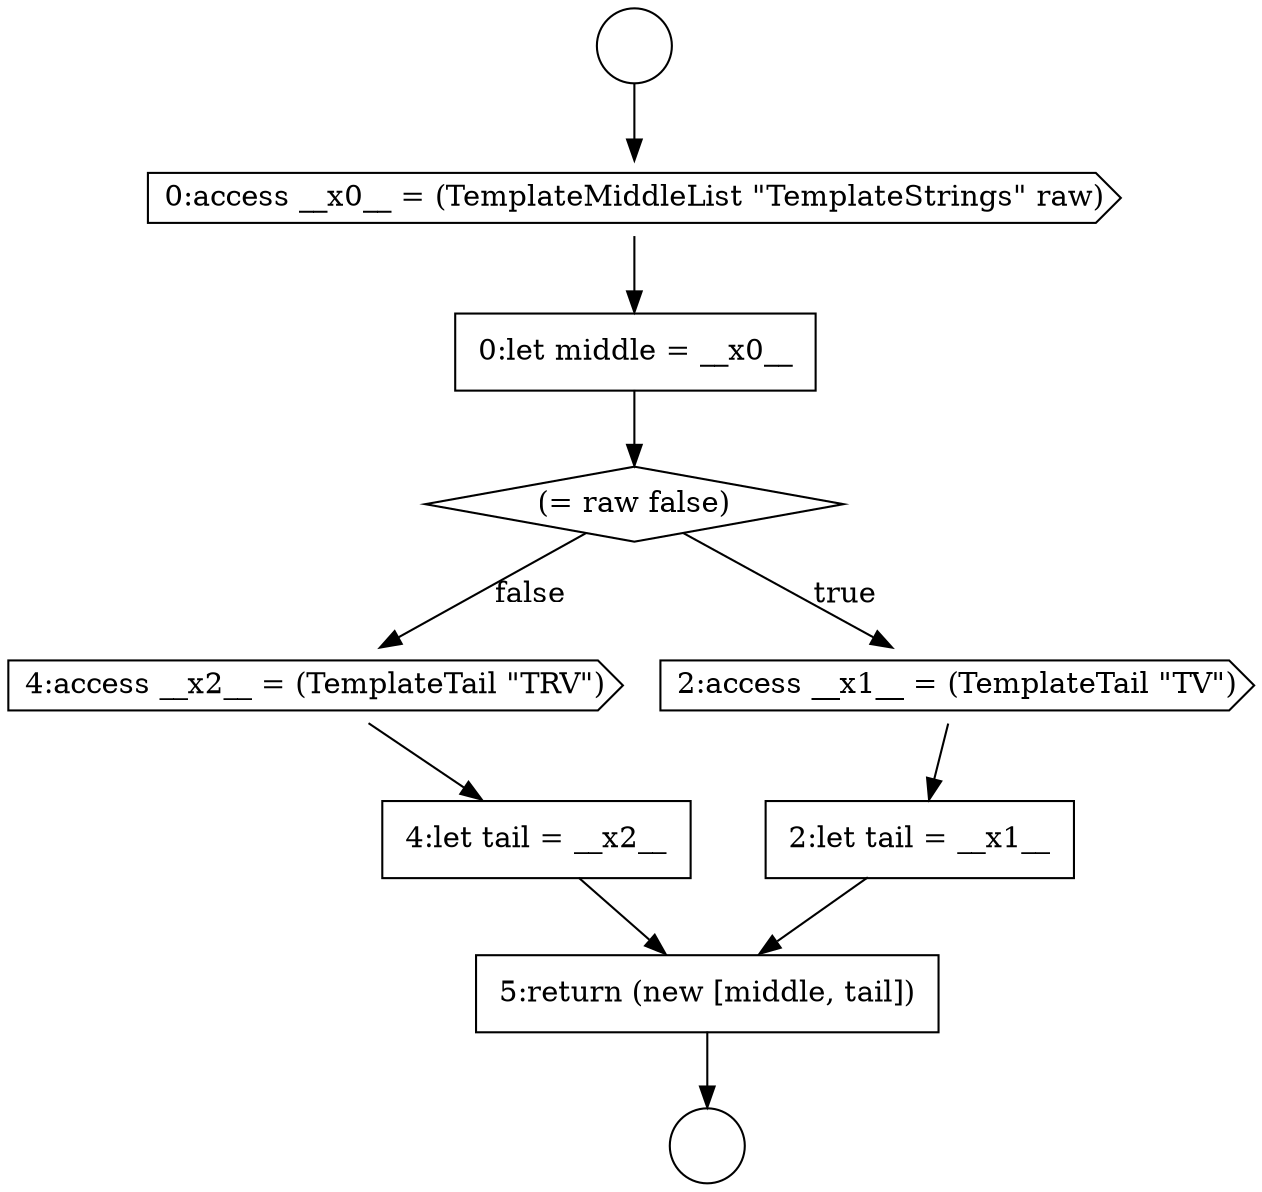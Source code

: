 digraph {
  node3597 [shape=none, margin=0, label=<<font color="black">
    <table border="0" cellborder="1" cellspacing="0" cellpadding="10">
      <tr><td align="left">4:let tail = __x2__</td></tr>
    </table>
  </font>> color="black" fillcolor="white" style=filled]
  node3591 [shape=cds, label=<<font color="black">0:access __x0__ = (TemplateMiddleList &quot;TemplateStrings&quot; raw)</font>> color="black" fillcolor="white" style=filled]
  node3595 [shape=none, margin=0, label=<<font color="black">
    <table border="0" cellborder="1" cellspacing="0" cellpadding="10">
      <tr><td align="left">2:let tail = __x1__</td></tr>
    </table>
  </font>> color="black" fillcolor="white" style=filled]
  node3596 [shape=cds, label=<<font color="black">4:access __x2__ = (TemplateTail &quot;TRV&quot;)</font>> color="black" fillcolor="white" style=filled]
  node3592 [shape=none, margin=0, label=<<font color="black">
    <table border="0" cellborder="1" cellspacing="0" cellpadding="10">
      <tr><td align="left">0:let middle = __x0__</td></tr>
    </table>
  </font>> color="black" fillcolor="white" style=filled]
  node3590 [shape=circle label=" " color="black" fillcolor="white" style=filled]
  node3594 [shape=cds, label=<<font color="black">2:access __x1__ = (TemplateTail &quot;TV&quot;)</font>> color="black" fillcolor="white" style=filled]
  node3598 [shape=none, margin=0, label=<<font color="black">
    <table border="0" cellborder="1" cellspacing="0" cellpadding="10">
      <tr><td align="left">5:return (new [middle, tail])</td></tr>
    </table>
  </font>> color="black" fillcolor="white" style=filled]
  node3589 [shape=circle label=" " color="black" fillcolor="white" style=filled]
  node3593 [shape=diamond, label=<<font color="black">(= raw false)</font>> color="black" fillcolor="white" style=filled]
  node3589 -> node3591 [ color="black"]
  node3596 -> node3597 [ color="black"]
  node3597 -> node3598 [ color="black"]
  node3592 -> node3593 [ color="black"]
  node3594 -> node3595 [ color="black"]
  node3593 -> node3594 [label=<<font color="black">true</font>> color="black"]
  node3593 -> node3596 [label=<<font color="black">false</font>> color="black"]
  node3598 -> node3590 [ color="black"]
  node3591 -> node3592 [ color="black"]
  node3595 -> node3598 [ color="black"]
}
